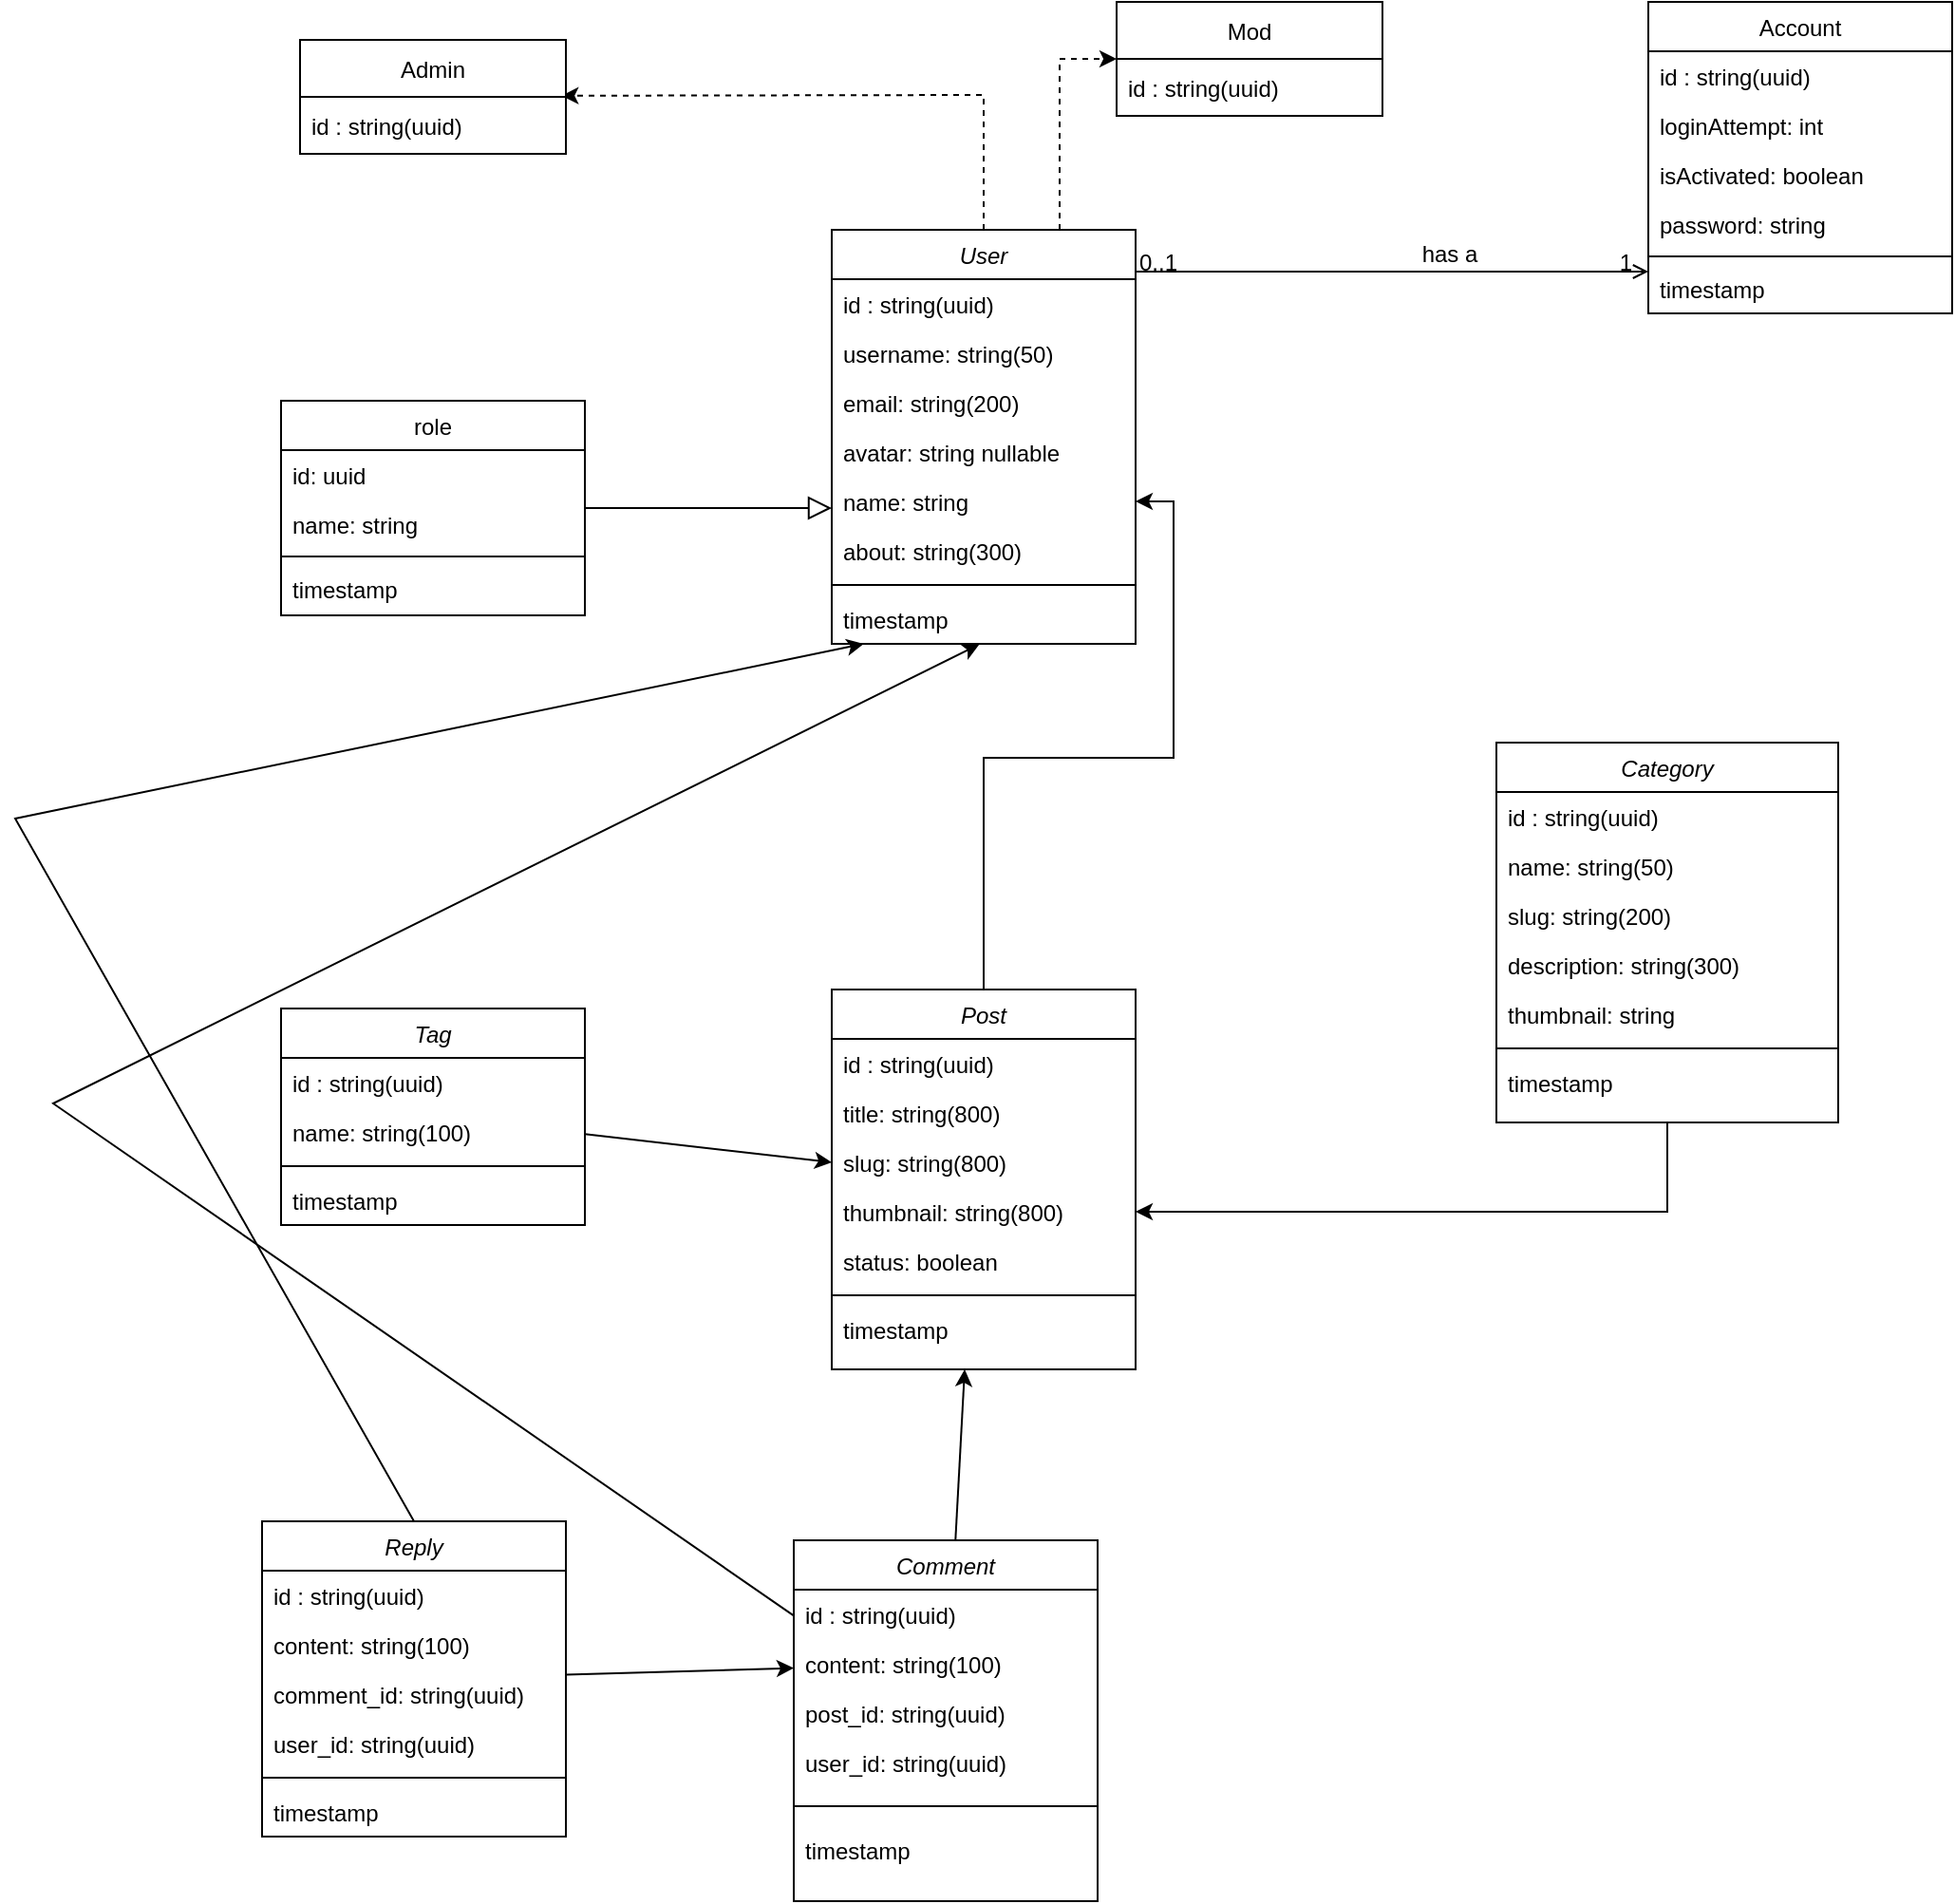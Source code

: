 <mxfile version="15.7.4" type="github">
  <diagram id="C5RBs43oDa-KdzZeNtuy" name="Auth">
    <mxGraphModel dx="-131" dy="547" grid="1" gridSize="10" guides="1" tooltips="1" connect="1" arrows="1" fold="1" page="1" pageScale="1" pageWidth="1169" pageHeight="1654" background="none" math="0" shadow="0">
      <root>
        <mxCell id="WIyWlLk6GJQsqaUBKTNV-0" />
        <mxCell id="WIyWlLk6GJQsqaUBKTNV-1" parent="WIyWlLk6GJQsqaUBKTNV-0" />
        <mxCell id="zkfFHV4jXpPFQw0GAbJ--6" value="role" style="swimlane;fontStyle=0;align=center;verticalAlign=top;childLayout=stackLayout;horizontal=1;startSize=26;horizontalStack=0;resizeParent=1;resizeLast=0;collapsible=1;marginBottom=0;rounded=0;shadow=0;strokeWidth=1;" parent="WIyWlLk6GJQsqaUBKTNV-1" vertex="1">
          <mxGeometry x="1880" y="590" width="160" height="113" as="geometry">
            <mxRectangle x="130" y="380" width="160" height="26" as="alternateBounds" />
          </mxGeometry>
        </mxCell>
        <mxCell id="zkfFHV4jXpPFQw0GAbJ--7" value="id: uuid" style="text;align=left;verticalAlign=top;spacingLeft=4;spacingRight=4;overflow=hidden;rotatable=0;points=[[0,0.5],[1,0.5]];portConstraint=eastwest;" parent="zkfFHV4jXpPFQw0GAbJ--6" vertex="1">
          <mxGeometry y="26" width="160" height="26" as="geometry" />
        </mxCell>
        <mxCell id="zkfFHV4jXpPFQw0GAbJ--8" value="name: string" style="text;align=left;verticalAlign=top;spacingLeft=4;spacingRight=4;overflow=hidden;rotatable=0;points=[[0,0.5],[1,0.5]];portConstraint=eastwest;rounded=0;shadow=0;html=0;" parent="zkfFHV4jXpPFQw0GAbJ--6" vertex="1">
          <mxGeometry y="52" width="160" height="26" as="geometry" />
        </mxCell>
        <mxCell id="zkfFHV4jXpPFQw0GAbJ--9" value="" style="line;html=1;strokeWidth=1;align=left;verticalAlign=middle;spacingTop=-1;spacingLeft=3;spacingRight=3;rotatable=0;labelPosition=right;points=[];portConstraint=eastwest;" parent="zkfFHV4jXpPFQw0GAbJ--6" vertex="1">
          <mxGeometry y="78" width="160" height="8" as="geometry" />
        </mxCell>
        <mxCell id="zkfFHV4jXpPFQw0GAbJ--11" value="timestamp" style="text;align=left;verticalAlign=top;spacingLeft=4;spacingRight=4;overflow=hidden;rotatable=0;points=[[0,0.5],[1,0.5]];portConstraint=eastwest;" parent="zkfFHV4jXpPFQw0GAbJ--6" vertex="1">
          <mxGeometry y="86" width="160" height="26" as="geometry" />
        </mxCell>
        <mxCell id="8ahOiuKOvg-2XxiuUH9s-21" style="edgeStyle=none;rounded=0;orthogonalLoop=1;jettySize=auto;html=1;dashed=1;entryX=0.983;entryY=-0.02;entryDx=0;entryDy=0;entryPerimeter=0;" parent="WIyWlLk6GJQsqaUBKTNV-1" source="zkfFHV4jXpPFQw0GAbJ--0" target="8ahOiuKOvg-2XxiuUH9s-29" edge="1">
          <mxGeometry relative="1" as="geometry">
            <mxPoint x="1900" y="171" as="targetPoint" />
            <Array as="points">
              <mxPoint x="2250" y="429" />
            </Array>
          </mxGeometry>
        </mxCell>
        <mxCell id="8ahOiuKOvg-2XxiuUH9s-25" style="edgeStyle=none;rounded=0;orthogonalLoop=1;jettySize=auto;html=1;exitX=0.75;exitY=0;exitDx=0;exitDy=0;entryX=0;entryY=0.5;entryDx=0;entryDy=0;dashed=1;" parent="WIyWlLk6GJQsqaUBKTNV-1" source="zkfFHV4jXpPFQw0GAbJ--0" target="8ahOiuKOvg-2XxiuUH9s-23" edge="1">
          <mxGeometry relative="1" as="geometry">
            <Array as="points">
              <mxPoint x="2290" y="410" />
            </Array>
          </mxGeometry>
        </mxCell>
        <mxCell id="zkfFHV4jXpPFQw0GAbJ--0" value="User" style="swimlane;fontStyle=2;align=center;verticalAlign=top;childLayout=stackLayout;horizontal=1;startSize=26;horizontalStack=0;resizeParent=1;resizeLast=0;collapsible=1;marginBottom=0;rounded=0;shadow=0;strokeWidth=1;" parent="WIyWlLk6GJQsqaUBKTNV-1" vertex="1">
          <mxGeometry x="2170" y="500" width="160" height="218" as="geometry">
            <mxRectangle x="220" y="120" width="160" height="26" as="alternateBounds" />
          </mxGeometry>
        </mxCell>
        <mxCell id="zkfFHV4jXpPFQw0GAbJ--1" value="id : string(uuid)   " style="text;align=left;verticalAlign=top;spacingLeft=4;spacingRight=4;overflow=hidden;rotatable=0;points=[[0,0.5],[1,0.5]];portConstraint=eastwest;" parent="zkfFHV4jXpPFQw0GAbJ--0" vertex="1">
          <mxGeometry y="26" width="160" height="26" as="geometry" />
        </mxCell>
        <mxCell id="zkfFHV4jXpPFQw0GAbJ--2" value="username: string(50)" style="text;align=left;verticalAlign=top;spacingLeft=4;spacingRight=4;overflow=hidden;rotatable=0;points=[[0,0.5],[1,0.5]];portConstraint=eastwest;rounded=0;shadow=0;html=0;" parent="zkfFHV4jXpPFQw0GAbJ--0" vertex="1">
          <mxGeometry y="52" width="160" height="26" as="geometry" />
        </mxCell>
        <mxCell id="8ahOiuKOvg-2XxiuUH9s-10" value="email: string(200)" style="text;align=left;verticalAlign=top;spacingLeft=4;spacingRight=4;overflow=hidden;rotatable=0;points=[[0,0.5],[1,0.5]];portConstraint=eastwest;rounded=0;shadow=0;html=0;" parent="zkfFHV4jXpPFQw0GAbJ--0" vertex="1">
          <mxGeometry y="78" width="160" height="26" as="geometry" />
        </mxCell>
        <mxCell id="8ahOiuKOvg-2XxiuUH9s-11" value="avatar: string nullable" style="text;align=left;verticalAlign=top;spacingLeft=4;spacingRight=4;overflow=hidden;rotatable=0;points=[[0,0.5],[1,0.5]];portConstraint=eastwest;rounded=0;shadow=0;html=0;" parent="zkfFHV4jXpPFQw0GAbJ--0" vertex="1">
          <mxGeometry y="104" width="160" height="26" as="geometry" />
        </mxCell>
        <mxCell id="8ahOiuKOvg-2XxiuUH9s-13" value="name: string" style="text;align=left;verticalAlign=top;spacingLeft=4;spacingRight=4;overflow=hidden;rotatable=0;points=[[0,0.5],[1,0.5]];portConstraint=eastwest;rounded=0;shadow=0;html=0;" parent="zkfFHV4jXpPFQw0GAbJ--0" vertex="1">
          <mxGeometry y="130" width="160" height="26" as="geometry" />
        </mxCell>
        <mxCell id="8ahOiuKOvg-2XxiuUH9s-14" value="about: string(300)" style="text;align=left;verticalAlign=top;spacingLeft=4;spacingRight=4;overflow=hidden;rotatable=0;points=[[0,0.5],[1,0.5]];portConstraint=eastwest;rounded=0;shadow=0;html=0;" parent="zkfFHV4jXpPFQw0GAbJ--0" vertex="1">
          <mxGeometry y="156" width="160" height="26" as="geometry" />
        </mxCell>
        <mxCell id="zkfFHV4jXpPFQw0GAbJ--4" value="" style="line;html=1;strokeWidth=1;align=left;verticalAlign=middle;spacingTop=-1;spacingLeft=3;spacingRight=3;rotatable=0;labelPosition=right;points=[];portConstraint=eastwest;" parent="zkfFHV4jXpPFQw0GAbJ--0" vertex="1">
          <mxGeometry y="182" width="160" height="10" as="geometry" />
        </mxCell>
        <mxCell id="8ahOiuKOvg-2XxiuUH9s-12" value="timestamp" style="text;align=left;verticalAlign=top;spacingLeft=4;spacingRight=4;overflow=hidden;rotatable=0;points=[[0,0.5],[1,0.5]];portConstraint=eastwest;rounded=0;shadow=0;html=0;" parent="zkfFHV4jXpPFQw0GAbJ--0" vertex="1">
          <mxGeometry y="192" width="160" height="26" as="geometry" />
        </mxCell>
        <mxCell id="zkfFHV4jXpPFQw0GAbJ--12" value="" style="endArrow=block;endSize=10;endFill=0;shadow=0;strokeWidth=1;rounded=0;edgeStyle=elbowEdgeStyle;elbow=vertical;" parent="WIyWlLk6GJQsqaUBKTNV-1" source="zkfFHV4jXpPFQw0GAbJ--6" target="zkfFHV4jXpPFQw0GAbJ--0" edge="1">
          <mxGeometry width="160" relative="1" as="geometry">
            <mxPoint x="1920" y="303" as="sourcePoint" />
            <mxPoint x="1920" y="303" as="targetPoint" />
          </mxGeometry>
        </mxCell>
        <mxCell id="zkfFHV4jXpPFQw0GAbJ--17" value="Account" style="swimlane;fontStyle=0;align=center;verticalAlign=top;childLayout=stackLayout;horizontal=1;startSize=26;horizontalStack=0;resizeParent=1;resizeLast=0;collapsible=1;marginBottom=0;rounded=0;shadow=0;strokeWidth=1;" parent="WIyWlLk6GJQsqaUBKTNV-1" vertex="1">
          <mxGeometry x="2600" y="380" width="160" height="164" as="geometry">
            <mxRectangle x="550" y="140" width="160" height="26" as="alternateBounds" />
          </mxGeometry>
        </mxCell>
        <mxCell id="zkfFHV4jXpPFQw0GAbJ--18" value="id : string(uuid)   " style="text;align=left;verticalAlign=top;spacingLeft=4;spacingRight=4;overflow=hidden;rotatable=0;points=[[0,0.5],[1,0.5]];portConstraint=eastwest;" parent="zkfFHV4jXpPFQw0GAbJ--17" vertex="1">
          <mxGeometry y="26" width="160" height="26" as="geometry" />
        </mxCell>
        <mxCell id="zkfFHV4jXpPFQw0GAbJ--19" value="loginAttempt: int" style="text;align=left;verticalAlign=top;spacingLeft=4;spacingRight=4;overflow=hidden;rotatable=0;points=[[0,0.5],[1,0.5]];portConstraint=eastwest;rounded=0;shadow=0;html=0;" parent="zkfFHV4jXpPFQw0GAbJ--17" vertex="1">
          <mxGeometry y="52" width="160" height="26" as="geometry" />
        </mxCell>
        <mxCell id="zkfFHV4jXpPFQw0GAbJ--20" value="isActivated: boolean" style="text;align=left;verticalAlign=top;spacingLeft=4;spacingRight=4;overflow=hidden;rotatable=0;points=[[0,0.5],[1,0.5]];portConstraint=eastwest;rounded=0;shadow=0;html=0;" parent="zkfFHV4jXpPFQw0GAbJ--17" vertex="1">
          <mxGeometry y="78" width="160" height="26" as="geometry" />
        </mxCell>
        <mxCell id="ztOU8l-xPXGig7bsPqIB-9" value="password: string" style="text;align=left;verticalAlign=top;spacingLeft=4;spacingRight=4;overflow=hidden;rotatable=0;points=[[0,0.5],[1,0.5]];portConstraint=eastwest;" parent="zkfFHV4jXpPFQw0GAbJ--17" vertex="1">
          <mxGeometry y="104" width="160" height="26" as="geometry" />
        </mxCell>
        <mxCell id="zkfFHV4jXpPFQw0GAbJ--23" value="" style="line;html=1;strokeWidth=1;align=left;verticalAlign=middle;spacingTop=-1;spacingLeft=3;spacingRight=3;rotatable=0;labelPosition=right;points=[];portConstraint=eastwest;" parent="zkfFHV4jXpPFQw0GAbJ--17" vertex="1">
          <mxGeometry y="130" width="160" height="8" as="geometry" />
        </mxCell>
        <mxCell id="zkfFHV4jXpPFQw0GAbJ--24" value="timestamp" style="text;align=left;verticalAlign=top;spacingLeft=4;spacingRight=4;overflow=hidden;rotatable=0;points=[[0,0.5],[1,0.5]];portConstraint=eastwest;" parent="zkfFHV4jXpPFQw0GAbJ--17" vertex="1">
          <mxGeometry y="138" width="160" height="26" as="geometry" />
        </mxCell>
        <mxCell id="zkfFHV4jXpPFQw0GAbJ--26" value="" style="endArrow=open;shadow=0;strokeWidth=1;rounded=0;endFill=1;edgeStyle=elbowEdgeStyle;elbow=vertical;" parent="WIyWlLk6GJQsqaUBKTNV-1" source="zkfFHV4jXpPFQw0GAbJ--0" target="zkfFHV4jXpPFQw0GAbJ--17" edge="1">
          <mxGeometry x="0.5" y="41" relative="1" as="geometry">
            <mxPoint x="2100" y="292" as="sourcePoint" />
            <mxPoint x="2260" y="292" as="targetPoint" />
            <mxPoint x="-40" y="32" as="offset" />
          </mxGeometry>
        </mxCell>
        <mxCell id="zkfFHV4jXpPFQw0GAbJ--27" value="0..1" style="resizable=0;align=left;verticalAlign=bottom;labelBackgroundColor=none;fontSize=12;" parent="zkfFHV4jXpPFQw0GAbJ--26" connectable="0" vertex="1">
          <mxGeometry x="-1" relative="1" as="geometry">
            <mxPoint y="4" as="offset" />
          </mxGeometry>
        </mxCell>
        <mxCell id="zkfFHV4jXpPFQw0GAbJ--28" value="1" style="resizable=0;align=right;verticalAlign=bottom;labelBackgroundColor=none;fontSize=12;" parent="zkfFHV4jXpPFQw0GAbJ--26" connectable="0" vertex="1">
          <mxGeometry x="1" relative="1" as="geometry">
            <mxPoint x="-7" y="4" as="offset" />
          </mxGeometry>
        </mxCell>
        <mxCell id="zkfFHV4jXpPFQw0GAbJ--29" value="has a" style="text;html=1;resizable=0;points=[];;align=center;verticalAlign=middle;labelBackgroundColor=none;rounded=0;shadow=0;strokeWidth=1;fontSize=12;" parent="zkfFHV4jXpPFQw0GAbJ--26" vertex="1" connectable="0">
          <mxGeometry x="0.5" y="49" relative="1" as="geometry">
            <mxPoint x="-38" y="40" as="offset" />
          </mxGeometry>
        </mxCell>
        <mxCell id="8ahOiuKOvg-2XxiuUH9s-16" value="Admin" style="swimlane;fontStyle=0;childLayout=stackLayout;horizontal=1;startSize=30;horizontalStack=0;resizeParent=1;resizeParentMax=0;resizeLast=0;collapsible=1;marginBottom=0;" parent="WIyWlLk6GJQsqaUBKTNV-1" vertex="1">
          <mxGeometry x="1890" y="400" width="140" height="60" as="geometry" />
        </mxCell>
        <mxCell id="8ahOiuKOvg-2XxiuUH9s-29" value="id : string(uuid)   " style="text;strokeColor=none;fillColor=none;align=left;verticalAlign=middle;spacingLeft=4;spacingRight=4;overflow=hidden;points=[[0,0.5],[1,0.5]];portConstraint=eastwest;rotatable=0;" parent="8ahOiuKOvg-2XxiuUH9s-16" vertex="1">
          <mxGeometry y="30" width="140" height="30" as="geometry" />
        </mxCell>
        <mxCell id="8ahOiuKOvg-2XxiuUH9s-23" value="Mod" style="swimlane;fontStyle=0;childLayout=stackLayout;horizontal=1;startSize=30;horizontalStack=0;resizeParent=1;resizeParentMax=0;resizeLast=0;collapsible=1;marginBottom=0;" parent="WIyWlLk6GJQsqaUBKTNV-1" vertex="1">
          <mxGeometry x="2320" y="380" width="140" height="60" as="geometry" />
        </mxCell>
        <mxCell id="8ahOiuKOvg-2XxiuUH9s-28" value="id : string(uuid)   " style="text;strokeColor=none;fillColor=none;align=left;verticalAlign=middle;spacingLeft=4;spacingRight=4;overflow=hidden;points=[[0,0.5],[1,0.5]];portConstraint=eastwest;rotatable=0;" parent="8ahOiuKOvg-2XxiuUH9s-23" vertex="1">
          <mxGeometry y="30" width="140" height="30" as="geometry" />
        </mxCell>
        <mxCell id="fmTZD8M50XWUZWe3kRX2-12" style="edgeStyle=orthogonalEdgeStyle;rounded=0;orthogonalLoop=1;jettySize=auto;html=1;entryX=1;entryY=0.5;entryDx=0;entryDy=0;" parent="WIyWlLk6GJQsqaUBKTNV-1" source="ztOU8l-xPXGig7bsPqIB-0" target="8ahOiuKOvg-2XxiuUH9s-13" edge="1">
          <mxGeometry relative="1" as="geometry" />
        </mxCell>
        <mxCell id="ztOU8l-xPXGig7bsPqIB-0" value="Post" style="swimlane;fontStyle=2;align=center;verticalAlign=top;childLayout=stackLayout;horizontal=1;startSize=26;horizontalStack=0;resizeParent=1;resizeLast=0;collapsible=1;marginBottom=0;rounded=0;shadow=0;strokeWidth=1;" parent="WIyWlLk6GJQsqaUBKTNV-1" vertex="1">
          <mxGeometry x="2170" y="900" width="160" height="200" as="geometry">
            <mxRectangle x="220" y="120" width="160" height="26" as="alternateBounds" />
          </mxGeometry>
        </mxCell>
        <mxCell id="ztOU8l-xPXGig7bsPqIB-1" value="id : string(uuid)   " style="text;align=left;verticalAlign=top;spacingLeft=4;spacingRight=4;overflow=hidden;rotatable=0;points=[[0,0.5],[1,0.5]];portConstraint=eastwest;" parent="ztOU8l-xPXGig7bsPqIB-0" vertex="1">
          <mxGeometry y="26" width="160" height="26" as="geometry" />
        </mxCell>
        <mxCell id="ztOU8l-xPXGig7bsPqIB-2" value="title: string(800)" style="text;align=left;verticalAlign=top;spacingLeft=4;spacingRight=4;overflow=hidden;rotatable=0;points=[[0,0.5],[1,0.5]];portConstraint=eastwest;rounded=0;shadow=0;html=0;" parent="ztOU8l-xPXGig7bsPqIB-0" vertex="1">
          <mxGeometry y="52" width="160" height="26" as="geometry" />
        </mxCell>
        <mxCell id="ztOU8l-xPXGig7bsPqIB-3" value="slug: string(800)" style="text;align=left;verticalAlign=top;spacingLeft=4;spacingRight=4;overflow=hidden;rotatable=0;points=[[0,0.5],[1,0.5]];portConstraint=eastwest;rounded=0;shadow=0;html=0;" parent="ztOU8l-xPXGig7bsPqIB-0" vertex="1">
          <mxGeometry y="78" width="160" height="26" as="geometry" />
        </mxCell>
        <mxCell id="ztOU8l-xPXGig7bsPqIB-4" value="thumbnail: string(800)" style="text;align=left;verticalAlign=top;spacingLeft=4;spacingRight=4;overflow=hidden;rotatable=0;points=[[0,0.5],[1,0.5]];portConstraint=eastwest;rounded=0;shadow=0;html=0;" parent="ztOU8l-xPXGig7bsPqIB-0" vertex="1">
          <mxGeometry y="104" width="160" height="26" as="geometry" />
        </mxCell>
        <mxCell id="ztOU8l-xPXGig7bsPqIB-5" value="status: boolean" style="text;align=left;verticalAlign=top;spacingLeft=4;spacingRight=4;overflow=hidden;rotatable=0;points=[[0,0.5],[1,0.5]];portConstraint=eastwest;rounded=0;shadow=0;html=0;" parent="ztOU8l-xPXGig7bsPqIB-0" vertex="1">
          <mxGeometry y="130" width="160" height="26" as="geometry" />
        </mxCell>
        <mxCell id="ztOU8l-xPXGig7bsPqIB-7" value="" style="line;html=1;strokeWidth=1;align=left;verticalAlign=middle;spacingTop=-1;spacingLeft=3;spacingRight=3;rotatable=0;labelPosition=right;points=[];portConstraint=eastwest;" parent="ztOU8l-xPXGig7bsPqIB-0" vertex="1">
          <mxGeometry y="156" width="160" height="10" as="geometry" />
        </mxCell>
        <mxCell id="ztOU8l-xPXGig7bsPqIB-8" value="timestamp" style="text;align=left;verticalAlign=top;spacingLeft=4;spacingRight=4;overflow=hidden;rotatable=0;points=[[0,0.5],[1,0.5]];portConstraint=eastwest;rounded=0;shadow=0;html=0;" parent="ztOU8l-xPXGig7bsPqIB-0" vertex="1">
          <mxGeometry y="166" width="160" height="26" as="geometry" />
        </mxCell>
        <mxCell id="fmTZD8M50XWUZWe3kRX2-9" style="edgeStyle=orthogonalEdgeStyle;rounded=0;orthogonalLoop=1;jettySize=auto;html=1;entryX=1;entryY=0.5;entryDx=0;entryDy=0;" parent="WIyWlLk6GJQsqaUBKTNV-1" source="fmTZD8M50XWUZWe3kRX2-0" target="ztOU8l-xPXGig7bsPqIB-4" edge="1">
          <mxGeometry relative="1" as="geometry" />
        </mxCell>
        <mxCell id="fmTZD8M50XWUZWe3kRX2-0" value="Category" style="swimlane;fontStyle=2;align=center;verticalAlign=top;childLayout=stackLayout;horizontal=1;startSize=26;horizontalStack=0;resizeParent=1;resizeLast=0;collapsible=1;marginBottom=0;rounded=0;shadow=0;strokeWidth=1;" parent="WIyWlLk6GJQsqaUBKTNV-1" vertex="1">
          <mxGeometry x="2520" y="770" width="180" height="200" as="geometry">
            <mxRectangle x="220" y="120" width="160" height="26" as="alternateBounds" />
          </mxGeometry>
        </mxCell>
        <mxCell id="fmTZD8M50XWUZWe3kRX2-1" value="id : string(uuid)   " style="text;align=left;verticalAlign=top;spacingLeft=4;spacingRight=4;overflow=hidden;rotatable=0;points=[[0,0.5],[1,0.5]];portConstraint=eastwest;" parent="fmTZD8M50XWUZWe3kRX2-0" vertex="1">
          <mxGeometry y="26" width="180" height="26" as="geometry" />
        </mxCell>
        <mxCell id="fmTZD8M50XWUZWe3kRX2-2" value="name: string(50)" style="text;align=left;verticalAlign=top;spacingLeft=4;spacingRight=4;overflow=hidden;rotatable=0;points=[[0,0.5],[1,0.5]];portConstraint=eastwest;rounded=0;shadow=0;html=0;" parent="fmTZD8M50XWUZWe3kRX2-0" vertex="1">
          <mxGeometry y="52" width="180" height="26" as="geometry" />
        </mxCell>
        <mxCell id="fmTZD8M50XWUZWe3kRX2-3" value="slug: string(200)" style="text;align=left;verticalAlign=top;spacingLeft=4;spacingRight=4;overflow=hidden;rotatable=0;points=[[0,0.5],[1,0.5]];portConstraint=eastwest;rounded=0;shadow=0;html=0;" parent="fmTZD8M50XWUZWe3kRX2-0" vertex="1">
          <mxGeometry y="78" width="180" height="26" as="geometry" />
        </mxCell>
        <mxCell id="fmTZD8M50XWUZWe3kRX2-4" value="description: string(300)" style="text;align=left;verticalAlign=top;spacingLeft=4;spacingRight=4;overflow=hidden;rotatable=0;points=[[0,0.5],[1,0.5]];portConstraint=eastwest;rounded=0;shadow=0;html=0;" parent="fmTZD8M50XWUZWe3kRX2-0" vertex="1">
          <mxGeometry y="104" width="180" height="26" as="geometry" />
        </mxCell>
        <mxCell id="fmTZD8M50XWUZWe3kRX2-5" value="thumbnail: string" style="text;align=left;verticalAlign=top;spacingLeft=4;spacingRight=4;overflow=hidden;rotatable=0;points=[[0,0.5],[1,0.5]];portConstraint=eastwest;rounded=0;shadow=0;html=0;" parent="fmTZD8M50XWUZWe3kRX2-0" vertex="1">
          <mxGeometry y="130" width="180" height="26" as="geometry" />
        </mxCell>
        <mxCell id="fmTZD8M50XWUZWe3kRX2-7" value="" style="line;html=1;strokeWidth=1;align=left;verticalAlign=middle;spacingTop=-1;spacingLeft=3;spacingRight=3;rotatable=0;labelPosition=right;points=[];portConstraint=eastwest;" parent="fmTZD8M50XWUZWe3kRX2-0" vertex="1">
          <mxGeometry y="156" width="180" height="10" as="geometry" />
        </mxCell>
        <mxCell id="fmTZD8M50XWUZWe3kRX2-8" value="timestamp" style="text;align=left;verticalAlign=top;spacingLeft=4;spacingRight=4;overflow=hidden;rotatable=0;points=[[0,0.5],[1,0.5]];portConstraint=eastwest;rounded=0;shadow=0;html=0;" parent="fmTZD8M50XWUZWe3kRX2-0" vertex="1">
          <mxGeometry y="166" width="180" height="26" as="geometry" />
        </mxCell>
        <mxCell id="fmTZD8M50XWUZWe3kRX2-22" style="edgeStyle=none;rounded=0;orthogonalLoop=1;jettySize=auto;html=1;entryX=0;entryY=0.5;entryDx=0;entryDy=0;" parent="WIyWlLk6GJQsqaUBKTNV-1" source="fmTZD8M50XWUZWe3kRX2-13" target="ztOU8l-xPXGig7bsPqIB-3" edge="1">
          <mxGeometry relative="1" as="geometry" />
        </mxCell>
        <mxCell id="fmTZD8M50XWUZWe3kRX2-13" value="Tag" style="swimlane;fontStyle=2;align=center;verticalAlign=top;childLayout=stackLayout;horizontal=1;startSize=26;horizontalStack=0;resizeParent=1;resizeLast=0;collapsible=1;marginBottom=0;rounded=0;shadow=0;strokeWidth=1;" parent="WIyWlLk6GJQsqaUBKTNV-1" vertex="1">
          <mxGeometry x="1880" y="910" width="160" height="114" as="geometry">
            <mxRectangle x="220" y="120" width="160" height="26" as="alternateBounds" />
          </mxGeometry>
        </mxCell>
        <mxCell id="fmTZD8M50XWUZWe3kRX2-14" value="id : string(uuid)   " style="text;align=left;verticalAlign=top;spacingLeft=4;spacingRight=4;overflow=hidden;rotatable=0;points=[[0,0.5],[1,0.5]];portConstraint=eastwest;" parent="fmTZD8M50XWUZWe3kRX2-13" vertex="1">
          <mxGeometry y="26" width="160" height="26" as="geometry" />
        </mxCell>
        <mxCell id="fmTZD8M50XWUZWe3kRX2-15" value="name: string(100)" style="text;align=left;verticalAlign=top;spacingLeft=4;spacingRight=4;overflow=hidden;rotatable=0;points=[[0,0.5],[1,0.5]];portConstraint=eastwest;rounded=0;shadow=0;html=0;" parent="fmTZD8M50XWUZWe3kRX2-13" vertex="1">
          <mxGeometry y="52" width="160" height="26" as="geometry" />
        </mxCell>
        <mxCell id="fmTZD8M50XWUZWe3kRX2-19" value="" style="line;html=1;strokeWidth=1;align=left;verticalAlign=middle;spacingTop=-1;spacingLeft=3;spacingRight=3;rotatable=0;labelPosition=right;points=[];portConstraint=eastwest;" parent="fmTZD8M50XWUZWe3kRX2-13" vertex="1">
          <mxGeometry y="78" width="160" height="10" as="geometry" />
        </mxCell>
        <mxCell id="fmTZD8M50XWUZWe3kRX2-20" value="timestamp" style="text;align=left;verticalAlign=top;spacingLeft=4;spacingRight=4;overflow=hidden;rotatable=0;points=[[0,0.5],[1,0.5]];portConstraint=eastwest;rounded=0;shadow=0;html=0;" parent="fmTZD8M50XWUZWe3kRX2-13" vertex="1">
          <mxGeometry y="88" width="160" height="26" as="geometry" />
        </mxCell>
        <mxCell id="zjkfAK5zAED2k3VXuYGm-14" style="edgeStyle=none;rounded=0;orthogonalLoop=1;jettySize=auto;html=1;entryX=0.486;entryY=1.008;entryDx=0;entryDy=0;entryPerimeter=0;" edge="1" parent="WIyWlLk6GJQsqaUBKTNV-1" source="zjkfAK5zAED2k3VXuYGm-0" target="8ahOiuKOvg-2XxiuUH9s-12">
          <mxGeometry relative="1" as="geometry">
            <Array as="points">
              <mxPoint x="1760" y="960" />
            </Array>
          </mxGeometry>
        </mxCell>
        <mxCell id="zjkfAK5zAED2k3VXuYGm-15" style="edgeStyle=none;rounded=0;orthogonalLoop=1;jettySize=auto;html=1;" edge="1" parent="WIyWlLk6GJQsqaUBKTNV-1" source="zjkfAK5zAED2k3VXuYGm-0">
          <mxGeometry relative="1" as="geometry">
            <mxPoint x="2240" y="1100" as="targetPoint" />
          </mxGeometry>
        </mxCell>
        <mxCell id="zjkfAK5zAED2k3VXuYGm-0" value="Comment" style="swimlane;fontStyle=2;align=center;verticalAlign=top;childLayout=stackLayout;horizontal=1;startSize=26;horizontalStack=0;resizeParent=1;resizeLast=0;collapsible=1;marginBottom=0;rounded=0;shadow=0;strokeWidth=1;" vertex="1" parent="WIyWlLk6GJQsqaUBKTNV-1">
          <mxGeometry x="2150" y="1190" width="160" height="190" as="geometry">
            <mxRectangle x="220" y="120" width="160" height="26" as="alternateBounds" />
          </mxGeometry>
        </mxCell>
        <mxCell id="zjkfAK5zAED2k3VXuYGm-1" value="id : string(uuid)   " style="text;align=left;verticalAlign=top;spacingLeft=4;spacingRight=4;overflow=hidden;rotatable=0;points=[[0,0.5],[1,0.5]];portConstraint=eastwest;" vertex="1" parent="zjkfAK5zAED2k3VXuYGm-0">
          <mxGeometry y="26" width="160" height="26" as="geometry" />
        </mxCell>
        <mxCell id="zjkfAK5zAED2k3VXuYGm-2" value="content: string(100)" style="text;align=left;verticalAlign=top;spacingLeft=4;spacingRight=4;overflow=hidden;rotatable=0;points=[[0,0.5],[1,0.5]];portConstraint=eastwest;rounded=0;shadow=0;html=0;" vertex="1" parent="zjkfAK5zAED2k3VXuYGm-0">
          <mxGeometry y="52" width="160" height="26" as="geometry" />
        </mxCell>
        <mxCell id="zjkfAK5zAED2k3VXuYGm-17" value="post_id: string(uuid)" style="text;align=left;verticalAlign=top;spacingLeft=4;spacingRight=4;overflow=hidden;rotatable=0;points=[[0,0.5],[1,0.5]];portConstraint=eastwest;rounded=0;shadow=0;html=0;" vertex="1" parent="zjkfAK5zAED2k3VXuYGm-0">
          <mxGeometry y="78" width="160" height="26" as="geometry" />
        </mxCell>
        <mxCell id="zjkfAK5zAED2k3VXuYGm-18" value="user_id: string(uuid)" style="text;align=left;verticalAlign=top;spacingLeft=4;spacingRight=4;overflow=hidden;rotatable=0;points=[[0,0.5],[1,0.5]];portConstraint=eastwest;rounded=0;shadow=0;html=0;" vertex="1" parent="zjkfAK5zAED2k3VXuYGm-0">
          <mxGeometry y="104" width="160" height="26" as="geometry" />
        </mxCell>
        <mxCell id="zjkfAK5zAED2k3VXuYGm-3" value="" style="line;html=1;strokeWidth=1;align=left;verticalAlign=middle;spacingTop=-1;spacingLeft=3;spacingRight=3;rotatable=0;labelPosition=right;points=[];portConstraint=eastwest;" vertex="1" parent="zjkfAK5zAED2k3VXuYGm-0">
          <mxGeometry y="130" width="160" height="20" as="geometry" />
        </mxCell>
        <mxCell id="zjkfAK5zAED2k3VXuYGm-4" value="timestamp" style="text;align=left;verticalAlign=top;spacingLeft=4;spacingRight=4;overflow=hidden;rotatable=0;points=[[0,0.5],[1,0.5]];portConstraint=eastwest;rounded=0;shadow=0;html=0;" vertex="1" parent="zjkfAK5zAED2k3VXuYGm-0">
          <mxGeometry y="150" width="160" height="30" as="geometry" />
        </mxCell>
        <mxCell id="zjkfAK5zAED2k3VXuYGm-12" style="rounded=0;orthogonalLoop=1;jettySize=auto;html=1;" edge="1" parent="WIyWlLk6GJQsqaUBKTNV-1" source="zjkfAK5zAED2k3VXuYGm-7" target="zjkfAK5zAED2k3VXuYGm-2">
          <mxGeometry relative="1" as="geometry" />
        </mxCell>
        <mxCell id="zjkfAK5zAED2k3VXuYGm-13" style="edgeStyle=none;rounded=0;orthogonalLoop=1;jettySize=auto;html=1;exitX=0.5;exitY=0;exitDx=0;exitDy=0;" edge="1" parent="WIyWlLk6GJQsqaUBKTNV-1" source="zjkfAK5zAED2k3VXuYGm-7" target="8ahOiuKOvg-2XxiuUH9s-12">
          <mxGeometry relative="1" as="geometry">
            <Array as="points">
              <mxPoint x="1740" y="810" />
            </Array>
          </mxGeometry>
        </mxCell>
        <mxCell id="zjkfAK5zAED2k3VXuYGm-7" value="Reply" style="swimlane;fontStyle=2;align=center;verticalAlign=top;childLayout=stackLayout;horizontal=1;startSize=26;horizontalStack=0;resizeParent=1;resizeLast=0;collapsible=1;marginBottom=0;rounded=0;shadow=0;strokeWidth=1;" vertex="1" parent="WIyWlLk6GJQsqaUBKTNV-1">
          <mxGeometry x="1870" y="1180" width="160" height="166" as="geometry">
            <mxRectangle x="220" y="120" width="160" height="26" as="alternateBounds" />
          </mxGeometry>
        </mxCell>
        <mxCell id="zjkfAK5zAED2k3VXuYGm-8" value="id : string(uuid)   " style="text;align=left;verticalAlign=top;spacingLeft=4;spacingRight=4;overflow=hidden;rotatable=0;points=[[0,0.5],[1,0.5]];portConstraint=eastwest;" vertex="1" parent="zjkfAK5zAED2k3VXuYGm-7">
          <mxGeometry y="26" width="160" height="26" as="geometry" />
        </mxCell>
        <mxCell id="zjkfAK5zAED2k3VXuYGm-9" value="content: string(100)" style="text;align=left;verticalAlign=top;spacingLeft=4;spacingRight=4;overflow=hidden;rotatable=0;points=[[0,0.5],[1,0.5]];portConstraint=eastwest;rounded=0;shadow=0;html=0;" vertex="1" parent="zjkfAK5zAED2k3VXuYGm-7">
          <mxGeometry y="52" width="160" height="26" as="geometry" />
        </mxCell>
        <mxCell id="zjkfAK5zAED2k3VXuYGm-19" value="comment_id: string(uuid)" style="text;align=left;verticalAlign=top;spacingLeft=4;spacingRight=4;overflow=hidden;rotatable=0;points=[[0,0.5],[1,0.5]];portConstraint=eastwest;rounded=0;shadow=0;html=0;" vertex="1" parent="zjkfAK5zAED2k3VXuYGm-7">
          <mxGeometry y="78" width="160" height="26" as="geometry" />
        </mxCell>
        <mxCell id="zjkfAK5zAED2k3VXuYGm-20" value="user_id: string(uuid)" style="text;align=left;verticalAlign=top;spacingLeft=4;spacingRight=4;overflow=hidden;rotatable=0;points=[[0,0.5],[1,0.5]];portConstraint=eastwest;rounded=0;shadow=0;html=0;" vertex="1" parent="zjkfAK5zAED2k3VXuYGm-7">
          <mxGeometry y="104" width="160" height="26" as="geometry" />
        </mxCell>
        <mxCell id="zjkfAK5zAED2k3VXuYGm-10" value="" style="line;html=1;strokeWidth=1;align=left;verticalAlign=middle;spacingTop=-1;spacingLeft=3;spacingRight=3;rotatable=0;labelPosition=right;points=[];portConstraint=eastwest;" vertex="1" parent="zjkfAK5zAED2k3VXuYGm-7">
          <mxGeometry y="130" width="160" height="10" as="geometry" />
        </mxCell>
        <mxCell id="zjkfAK5zAED2k3VXuYGm-11" value="timestamp" style="text;align=left;verticalAlign=top;spacingLeft=4;spacingRight=4;overflow=hidden;rotatable=0;points=[[0,0.5],[1,0.5]];portConstraint=eastwest;rounded=0;shadow=0;html=0;" vertex="1" parent="zjkfAK5zAED2k3VXuYGm-7">
          <mxGeometry y="140" width="160" height="26" as="geometry" />
        </mxCell>
      </root>
    </mxGraphModel>
  </diagram>
</mxfile>
